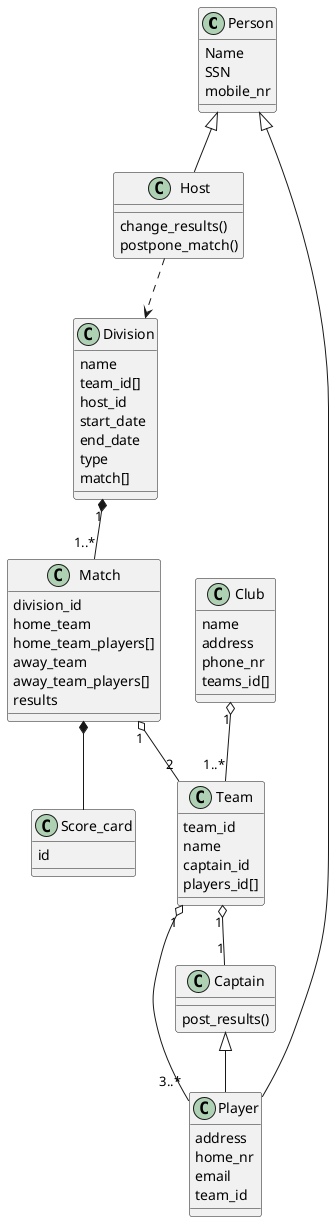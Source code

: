@startuml lol

Person <|-- Host
Person <|-- Player
Captain <|-- Player
Team "1" o-- "3..*" Player
Team "1" o-- "1" Captain
Club "1" o-- "1..*" Team 
Match "1" o-- "2" Team 
Division "1" *-- "1..*" Match  
Host ..> Division
Match *-- Score_card 

class Score_card{
    id
}

class Person {
    Name
    SSN
    mobile_nr
}

class Player {
    address
    home_nr
    email
    team_id
}

class Host {
    change_results()
    postpone_match()
}

class Captain {
    post_results()
}

class Club {
    name
    address
    phone_nr
    teams_id[]
}

class Team {
    team_id
    name
    captain_id
    players_id[]
}

class Division {
    name
    team_id[]
    host_id
    start_date
    end_date
    type
    match[]
}

class Match {
    division_id
    home_team
    home_team_players[]
    away_team
    away_team_players[]
    results

}

@enduml